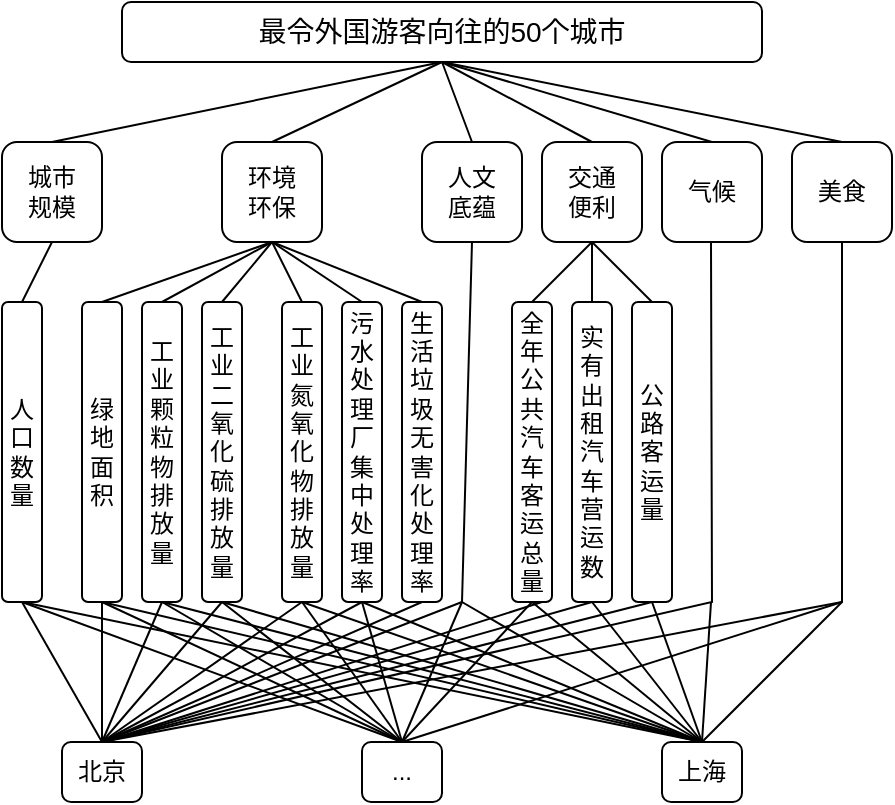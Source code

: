 <mxfile version="24.7.6">
  <diagram name="第 1 页" id="aR6fz9WEj9mcm1sEb_uZ">
    <mxGraphModel dx="1467" dy="790" grid="1" gridSize="10" guides="1" tooltips="1" connect="1" arrows="1" fold="1" page="1" pageScale="1" pageWidth="827" pageHeight="1169" math="0" shadow="0">
      <root>
        <mxCell id="0" />
        <mxCell id="1" parent="0" />
        <mxCell id="D0aGx_ihcFA379OP37kN-1" value="&lt;font style=&quot;font-size: 14px;&quot;&gt;最令外国游客向往的50个城市&lt;/font&gt;" style="rounded=1;whiteSpace=wrap;html=1;" vertex="1" parent="1">
          <mxGeometry x="160" y="180" width="320" height="30" as="geometry" />
        </mxCell>
        <mxCell id="D0aGx_ihcFA379OP37kN-2" value="城市&lt;div&gt;规模&lt;/div&gt;" style="rounded=1;whiteSpace=wrap;html=1;" vertex="1" parent="1">
          <mxGeometry x="100" y="250" width="50" height="50" as="geometry" />
        </mxCell>
        <mxCell id="D0aGx_ihcFA379OP37kN-3" value="环境&lt;div&gt;环保&lt;/div&gt;" style="rounded=1;whiteSpace=wrap;html=1;" vertex="1" parent="1">
          <mxGeometry x="210" y="250" width="50" height="50" as="geometry" />
        </mxCell>
        <mxCell id="D0aGx_ihcFA379OP37kN-4" value="人文&lt;div&gt;底蕴&lt;/div&gt;" style="rounded=1;whiteSpace=wrap;html=1;" vertex="1" parent="1">
          <mxGeometry x="310" y="250" width="50" height="50" as="geometry" />
        </mxCell>
        <mxCell id="D0aGx_ihcFA379OP37kN-5" value="交通&lt;div&gt;便利&lt;/div&gt;" style="rounded=1;whiteSpace=wrap;html=1;" vertex="1" parent="1">
          <mxGeometry x="370" y="250" width="50" height="50" as="geometry" />
        </mxCell>
        <mxCell id="D0aGx_ihcFA379OP37kN-6" value="气候" style="rounded=1;whiteSpace=wrap;html=1;" vertex="1" parent="1">
          <mxGeometry x="430" y="250" width="50" height="50" as="geometry" />
        </mxCell>
        <mxCell id="D0aGx_ihcFA379OP37kN-7" value="美食" style="rounded=1;whiteSpace=wrap;html=1;" vertex="1" parent="1">
          <mxGeometry x="495" y="250" width="50" height="50" as="geometry" />
        </mxCell>
        <mxCell id="D0aGx_ihcFA379OP37kN-8" value="" style="endArrow=none;html=1;rounded=0;entryX=0.5;entryY=1;entryDx=0;entryDy=0;exitX=0.5;exitY=0;exitDx=0;exitDy=0;" edge="1" parent="1" source="D0aGx_ihcFA379OP37kN-2" target="D0aGx_ihcFA379OP37kN-1">
          <mxGeometry width="50" height="50" relative="1" as="geometry">
            <mxPoint x="360" y="320" as="sourcePoint" />
            <mxPoint x="410" y="270" as="targetPoint" />
          </mxGeometry>
        </mxCell>
        <mxCell id="D0aGx_ihcFA379OP37kN-9" value="" style="endArrow=none;html=1;rounded=0;exitX=0.5;exitY=0;exitDx=0;exitDy=0;" edge="1" parent="1" source="D0aGx_ihcFA379OP37kN-3">
          <mxGeometry width="50" height="50" relative="1" as="geometry">
            <mxPoint x="155" y="260" as="sourcePoint" />
            <mxPoint x="320" y="210" as="targetPoint" />
          </mxGeometry>
        </mxCell>
        <mxCell id="D0aGx_ihcFA379OP37kN-10" value="" style="endArrow=none;html=1;rounded=0;exitX=0.5;exitY=0;exitDx=0;exitDy=0;entryX=0.5;entryY=1;entryDx=0;entryDy=0;" edge="1" parent="1" source="D0aGx_ihcFA379OP37kN-4" target="D0aGx_ihcFA379OP37kN-1">
          <mxGeometry width="50" height="50" relative="1" as="geometry">
            <mxPoint x="225" y="260" as="sourcePoint" />
            <mxPoint x="330" y="220" as="targetPoint" />
          </mxGeometry>
        </mxCell>
        <mxCell id="D0aGx_ihcFA379OP37kN-11" value="" style="endArrow=none;html=1;rounded=0;exitX=0.5;exitY=0;exitDx=0;exitDy=0;" edge="1" parent="1" source="D0aGx_ihcFA379OP37kN-5">
          <mxGeometry width="50" height="50" relative="1" as="geometry">
            <mxPoint x="295" y="260" as="sourcePoint" />
            <mxPoint x="320" y="210" as="targetPoint" />
          </mxGeometry>
        </mxCell>
        <mxCell id="D0aGx_ihcFA379OP37kN-12" value="" style="endArrow=none;html=1;rounded=0;exitX=0.5;exitY=0;exitDx=0;exitDy=0;" edge="1" parent="1" source="D0aGx_ihcFA379OP37kN-6">
          <mxGeometry width="50" height="50" relative="1" as="geometry">
            <mxPoint x="305" y="270" as="sourcePoint" />
            <mxPoint x="320" y="210" as="targetPoint" />
          </mxGeometry>
        </mxCell>
        <mxCell id="D0aGx_ihcFA379OP37kN-13" value="" style="endArrow=none;html=1;rounded=0;exitX=0.5;exitY=0;exitDx=0;exitDy=0;" edge="1" parent="1" source="D0aGx_ihcFA379OP37kN-7">
          <mxGeometry width="50" height="50" relative="1" as="geometry">
            <mxPoint x="315" y="280" as="sourcePoint" />
            <mxPoint x="320" y="210" as="targetPoint" />
          </mxGeometry>
        </mxCell>
        <mxCell id="D0aGx_ihcFA379OP37kN-14" value="人口&lt;span style=&quot;background-color: initial;&quot;&gt;数量&lt;/span&gt;" style="rounded=1;whiteSpace=wrap;html=1;" vertex="1" parent="1">
          <mxGeometry x="100" y="330" width="20" height="150" as="geometry" />
        </mxCell>
        <mxCell id="D0aGx_ihcFA379OP37kN-15" value="" style="endArrow=none;html=1;rounded=0;entryX=0.5;entryY=1;entryDx=0;entryDy=0;exitX=0.5;exitY=0;exitDx=0;exitDy=0;" edge="1" parent="1" source="D0aGx_ihcFA379OP37kN-14" target="D0aGx_ihcFA379OP37kN-2">
          <mxGeometry width="50" height="50" relative="1" as="geometry">
            <mxPoint x="220" y="450" as="sourcePoint" />
            <mxPoint x="270" y="400" as="targetPoint" />
          </mxGeometry>
        </mxCell>
        <mxCell id="D0aGx_ihcFA379OP37kN-23" value="绿地面积" style="rounded=1;whiteSpace=wrap;html=1;" vertex="1" parent="1">
          <mxGeometry x="140" y="330" width="20" height="150" as="geometry" />
        </mxCell>
        <mxCell id="D0aGx_ihcFA379OP37kN-24" value="" style="endArrow=none;html=1;rounded=0;entryX=0.5;entryY=1;entryDx=0;entryDy=0;exitX=0.5;exitY=0;exitDx=0;exitDy=0;" edge="1" parent="1" source="D0aGx_ihcFA379OP37kN-23" target="D0aGx_ihcFA379OP37kN-3">
          <mxGeometry width="50" height="50" relative="1" as="geometry">
            <mxPoint x="255" y="450" as="sourcePoint" />
            <mxPoint x="160" y="300" as="targetPoint" />
          </mxGeometry>
        </mxCell>
        <mxCell id="D0aGx_ihcFA379OP37kN-25" value="工业颗粒物排放量" style="rounded=1;whiteSpace=wrap;html=1;" vertex="1" parent="1">
          <mxGeometry x="170" y="330" width="20" height="150" as="geometry" />
        </mxCell>
        <mxCell id="D0aGx_ihcFA379OP37kN-26" value="" style="endArrow=none;html=1;rounded=0;entryX=0.5;entryY=1;entryDx=0;entryDy=0;exitX=0.5;exitY=0;exitDx=0;exitDy=0;" edge="1" parent="1" source="D0aGx_ihcFA379OP37kN-25" target="D0aGx_ihcFA379OP37kN-3">
          <mxGeometry width="50" height="50" relative="1" as="geometry">
            <mxPoint x="265" y="460" as="sourcePoint" />
            <mxPoint x="245" y="310" as="targetPoint" />
          </mxGeometry>
        </mxCell>
        <mxCell id="D0aGx_ihcFA379OP37kN-27" value="工业二氧化硫排放量" style="rounded=1;whiteSpace=wrap;html=1;" vertex="1" parent="1">
          <mxGeometry x="200" y="330" width="20" height="150" as="geometry" />
        </mxCell>
        <mxCell id="D0aGx_ihcFA379OP37kN-28" value="" style="endArrow=none;html=1;rounded=0;exitX=0.5;exitY=0;exitDx=0;exitDy=0;entryX=0.5;entryY=1;entryDx=0;entryDy=0;" edge="1" parent="1" source="D0aGx_ihcFA379OP37kN-27" target="D0aGx_ihcFA379OP37kN-3">
          <mxGeometry width="50" height="50" relative="1" as="geometry">
            <mxPoint x="275" y="470" as="sourcePoint" />
            <mxPoint x="240" y="300" as="targetPoint" />
          </mxGeometry>
        </mxCell>
        <mxCell id="D0aGx_ihcFA379OP37kN-29" value="工业氮氧化物排放量" style="rounded=1;whiteSpace=wrap;html=1;" vertex="1" parent="1">
          <mxGeometry x="240" y="330" width="20" height="150" as="geometry" />
        </mxCell>
        <mxCell id="D0aGx_ihcFA379OP37kN-30" value="" style="endArrow=none;html=1;rounded=0;exitX=0.5;exitY=0;exitDx=0;exitDy=0;entryX=0.5;entryY=1;entryDx=0;entryDy=0;" edge="1" parent="1" source="D0aGx_ihcFA379OP37kN-29" target="D0aGx_ihcFA379OP37kN-3">
          <mxGeometry width="50" height="50" relative="1" as="geometry">
            <mxPoint x="285" y="480" as="sourcePoint" />
            <mxPoint x="240" y="300" as="targetPoint" />
          </mxGeometry>
        </mxCell>
        <mxCell id="D0aGx_ihcFA379OP37kN-31" value="污水处理厂集中处理率" style="rounded=1;whiteSpace=wrap;html=1;" vertex="1" parent="1">
          <mxGeometry x="270" y="330" width="20" height="150" as="geometry" />
        </mxCell>
        <mxCell id="D0aGx_ihcFA379OP37kN-32" value="" style="endArrow=none;html=1;rounded=0;entryX=0.5;entryY=1;entryDx=0;entryDy=0;exitX=0.5;exitY=0;exitDx=0;exitDy=0;" edge="1" parent="1" source="D0aGx_ihcFA379OP37kN-31" target="D0aGx_ihcFA379OP37kN-3">
          <mxGeometry width="50" height="50" relative="1" as="geometry">
            <mxPoint x="295" y="490" as="sourcePoint" />
            <mxPoint x="275" y="340" as="targetPoint" />
          </mxGeometry>
        </mxCell>
        <mxCell id="D0aGx_ihcFA379OP37kN-33" value="生活垃圾无害化处理率" style="rounded=1;whiteSpace=wrap;html=1;" vertex="1" parent="1">
          <mxGeometry x="300" y="330" width="20" height="150" as="geometry" />
        </mxCell>
        <mxCell id="D0aGx_ihcFA379OP37kN-34" value="" style="endArrow=none;html=1;rounded=0;entryX=0.5;entryY=1;entryDx=0;entryDy=0;exitX=0.5;exitY=0;exitDx=0;exitDy=0;" edge="1" parent="1" source="D0aGx_ihcFA379OP37kN-33" target="D0aGx_ihcFA379OP37kN-3">
          <mxGeometry width="50" height="50" relative="1" as="geometry">
            <mxPoint x="400" y="450" as="sourcePoint" />
            <mxPoint x="380" y="300" as="targetPoint" />
          </mxGeometry>
        </mxCell>
        <mxCell id="D0aGx_ihcFA379OP37kN-36" value="全年公共汽车客运总量" style="rounded=1;whiteSpace=wrap;html=1;" vertex="1" parent="1">
          <mxGeometry x="355" y="330" width="20" height="150" as="geometry" />
        </mxCell>
        <mxCell id="D0aGx_ihcFA379OP37kN-37" value="" style="endArrow=none;html=1;rounded=0;exitX=0.5;exitY=0;exitDx=0;exitDy=0;entryX=0.5;entryY=1;entryDx=0;entryDy=0;" edge="1" parent="1" source="D0aGx_ihcFA379OP37kN-36">
          <mxGeometry width="50" height="50" relative="1" as="geometry">
            <mxPoint x="445" y="480" as="sourcePoint" />
            <mxPoint x="395" y="300" as="targetPoint" />
          </mxGeometry>
        </mxCell>
        <mxCell id="D0aGx_ihcFA379OP37kN-38" value="实有出租汽车营运数" style="rounded=1;whiteSpace=wrap;html=1;" vertex="1" parent="1">
          <mxGeometry x="385" y="330" width="20" height="150" as="geometry" />
        </mxCell>
        <mxCell id="D0aGx_ihcFA379OP37kN-39" value="" style="endArrow=none;html=1;rounded=0;entryX=0.5;entryY=1;entryDx=0;entryDy=0;exitX=0.5;exitY=0;exitDx=0;exitDy=0;" edge="1" parent="1" source="D0aGx_ihcFA379OP37kN-38">
          <mxGeometry width="50" height="50" relative="1" as="geometry">
            <mxPoint x="455" y="490" as="sourcePoint" />
            <mxPoint x="395" y="300" as="targetPoint" />
          </mxGeometry>
        </mxCell>
        <mxCell id="D0aGx_ihcFA379OP37kN-40" value="公路客运量" style="rounded=1;whiteSpace=wrap;html=1;" vertex="1" parent="1">
          <mxGeometry x="415" y="330" width="20" height="150" as="geometry" />
        </mxCell>
        <mxCell id="D0aGx_ihcFA379OP37kN-41" value="" style="endArrow=none;html=1;rounded=0;entryX=0.5;entryY=1;entryDx=0;entryDy=0;exitX=0.5;exitY=0;exitDx=0;exitDy=0;" edge="1" parent="1" source="D0aGx_ihcFA379OP37kN-40">
          <mxGeometry width="50" height="50" relative="1" as="geometry">
            <mxPoint x="560" y="450" as="sourcePoint" />
            <mxPoint x="395" y="300" as="targetPoint" />
          </mxGeometry>
        </mxCell>
        <mxCell id="D0aGx_ihcFA379OP37kN-42" value="" style="endArrow=none;html=1;rounded=0;entryX=0.5;entryY=1;entryDx=0;entryDy=0;exitX=0.5;exitY=0;exitDx=0;exitDy=0;" edge="1" parent="1" source="D0aGx_ihcFA379OP37kN-47" target="D0aGx_ihcFA379OP37kN-4">
          <mxGeometry width="50" height="50" relative="1" as="geometry">
            <mxPoint x="335" y="520" as="sourcePoint" />
            <mxPoint x="490" y="270" as="targetPoint" />
            <Array as="points">
              <mxPoint x="330" y="480" />
            </Array>
          </mxGeometry>
        </mxCell>
        <mxCell id="D0aGx_ihcFA379OP37kN-43" value="" style="endArrow=none;html=1;rounded=0;entryX=0.5;entryY=1;entryDx=0;entryDy=0;exitX=0.5;exitY=0;exitDx=0;exitDy=0;" edge="1" parent="1" source="D0aGx_ihcFA379OP37kN-47">
          <mxGeometry width="50" height="50" relative="1" as="geometry">
            <mxPoint x="180" y="590" as="sourcePoint" />
            <mxPoint x="454.5" y="300" as="targetPoint" />
            <Array as="points">
              <mxPoint x="455" y="480" />
            </Array>
          </mxGeometry>
        </mxCell>
        <mxCell id="D0aGx_ihcFA379OP37kN-44" value="" style="endArrow=none;html=1;rounded=0;exitX=0.5;exitY=0;exitDx=0;exitDy=0;entryX=0.5;entryY=1;entryDx=0;entryDy=0;" edge="1" parent="1" source="D0aGx_ihcFA379OP37kN-47" target="D0aGx_ihcFA379OP37kN-7">
          <mxGeometry width="50" height="50" relative="1" as="geometry">
            <mxPoint x="514.5" y="520" as="sourcePoint" />
            <mxPoint x="520" y="320" as="targetPoint" />
            <Array as="points">
              <mxPoint x="520" y="480" />
            </Array>
          </mxGeometry>
        </mxCell>
        <mxCell id="D0aGx_ihcFA379OP37kN-46" value="" style="endArrow=none;html=1;rounded=0;exitX=0.5;exitY=1;exitDx=0;exitDy=0;entryX=0.5;entryY=0;entryDx=0;entryDy=0;" edge="1" parent="1" source="D0aGx_ihcFA379OP37kN-14" target="D0aGx_ihcFA379OP37kN-47">
          <mxGeometry width="50" height="50" relative="1" as="geometry">
            <mxPoint x="110" y="520" as="sourcePoint" />
            <mxPoint x="80" y="550" as="targetPoint" />
          </mxGeometry>
        </mxCell>
        <mxCell id="D0aGx_ihcFA379OP37kN-47" value="北京" style="rounded=1;whiteSpace=wrap;html=1;" vertex="1" parent="1">
          <mxGeometry x="130" y="550" width="40" height="30" as="geometry" />
        </mxCell>
        <mxCell id="D0aGx_ihcFA379OP37kN-48" value="" style="endArrow=none;html=1;rounded=0;exitX=0.5;exitY=1;exitDx=0;exitDy=0;entryX=0.5;entryY=0;entryDx=0;entryDy=0;" edge="1" parent="1" source="D0aGx_ihcFA379OP37kN-23" target="D0aGx_ihcFA379OP37kN-47">
          <mxGeometry width="50" height="50" relative="1" as="geometry">
            <mxPoint x="120" y="490" as="sourcePoint" />
            <mxPoint x="90" y="560" as="targetPoint" />
          </mxGeometry>
        </mxCell>
        <mxCell id="D0aGx_ihcFA379OP37kN-49" value="" style="endArrow=none;html=1;rounded=0;exitX=0.5;exitY=1;exitDx=0;exitDy=0;entryX=0.5;entryY=0;entryDx=0;entryDy=0;" edge="1" parent="1" target="D0aGx_ihcFA379OP37kN-47">
          <mxGeometry width="50" height="50" relative="1" as="geometry">
            <mxPoint x="180" y="480" as="sourcePoint" />
            <mxPoint x="150" y="550" as="targetPoint" />
          </mxGeometry>
        </mxCell>
        <mxCell id="D0aGx_ihcFA379OP37kN-50" value="" style="endArrow=none;html=1;rounded=0;exitX=0.5;exitY=1;exitDx=0;exitDy=0;entryX=0.5;entryY=0;entryDx=0;entryDy=0;" edge="1" parent="1" source="D0aGx_ihcFA379OP37kN-27" target="D0aGx_ihcFA379OP37kN-47">
          <mxGeometry width="50" height="50" relative="1" as="geometry">
            <mxPoint x="140" y="510" as="sourcePoint" />
            <mxPoint x="80" y="550" as="targetPoint" />
          </mxGeometry>
        </mxCell>
        <mxCell id="D0aGx_ihcFA379OP37kN-51" value="" style="endArrow=none;html=1;rounded=0;exitX=0.5;exitY=1;exitDx=0;exitDy=0;entryX=0.5;entryY=0;entryDx=0;entryDy=0;" edge="1" parent="1" source="D0aGx_ihcFA379OP37kN-29" target="D0aGx_ihcFA379OP37kN-47">
          <mxGeometry width="50" height="50" relative="1" as="geometry">
            <mxPoint x="150" y="520" as="sourcePoint" />
            <mxPoint x="80" y="550" as="targetPoint" />
          </mxGeometry>
        </mxCell>
        <mxCell id="D0aGx_ihcFA379OP37kN-52" value="" style="endArrow=none;html=1;rounded=0;exitX=0.5;exitY=1;exitDx=0;exitDy=0;entryX=0.5;entryY=0;entryDx=0;entryDy=0;" edge="1" parent="1" source="D0aGx_ihcFA379OP37kN-31" target="D0aGx_ihcFA379OP37kN-47">
          <mxGeometry width="50" height="50" relative="1" as="geometry">
            <mxPoint x="160" y="530" as="sourcePoint" />
            <mxPoint x="130" y="600" as="targetPoint" />
          </mxGeometry>
        </mxCell>
        <mxCell id="D0aGx_ihcFA379OP37kN-53" value="" style="endArrow=none;html=1;rounded=0;entryX=0.5;entryY=0;entryDx=0;entryDy=0;" edge="1" parent="1" target="D0aGx_ihcFA379OP37kN-47">
          <mxGeometry width="50" height="50" relative="1" as="geometry">
            <mxPoint x="310" y="480" as="sourcePoint" />
            <mxPoint x="140" y="610" as="targetPoint" />
          </mxGeometry>
        </mxCell>
        <mxCell id="D0aGx_ihcFA379OP37kN-72" value="" style="endArrow=none;html=1;rounded=0;exitX=0.5;exitY=0;exitDx=0;exitDy=0;" edge="1" parent="1" source="D0aGx_ihcFA379OP37kN-74">
          <mxGeometry width="50" height="50" relative="1" as="geometry">
            <mxPoint x="210.0" y="550.0" as="sourcePoint" />
            <mxPoint x="520" y="480" as="targetPoint" />
          </mxGeometry>
        </mxCell>
        <mxCell id="D0aGx_ihcFA379OP37kN-73" value="" style="endArrow=none;html=1;rounded=0;entryX=0.5;entryY=0;entryDx=0;entryDy=0;" edge="1" parent="1" target="D0aGx_ihcFA379OP37kN-74">
          <mxGeometry width="50" height="50" relative="1" as="geometry">
            <mxPoint x="110" y="480" as="sourcePoint" />
            <mxPoint x="410" y="540" as="targetPoint" />
          </mxGeometry>
        </mxCell>
        <mxCell id="D0aGx_ihcFA379OP37kN-74" value="..." style="rounded=1;whiteSpace=wrap;html=1;" vertex="1" parent="1">
          <mxGeometry x="280" y="550" width="40" height="30" as="geometry" />
        </mxCell>
        <mxCell id="D0aGx_ihcFA379OP37kN-75" value="" style="endArrow=none;html=1;rounded=0;entryX=0.5;entryY=0;entryDx=0;entryDy=0;" edge="1" parent="1" target="D0aGx_ihcFA379OP37kN-74">
          <mxGeometry width="50" height="50" relative="1" as="geometry">
            <mxPoint x="150" y="480" as="sourcePoint" />
            <mxPoint x="420" y="550" as="targetPoint" />
          </mxGeometry>
        </mxCell>
        <mxCell id="D0aGx_ihcFA379OP37kN-76" value="" style="endArrow=none;html=1;rounded=0;entryX=0.5;entryY=0;entryDx=0;entryDy=0;" edge="1" parent="1" target="D0aGx_ihcFA379OP37kN-74">
          <mxGeometry width="50" height="50" relative="1" as="geometry">
            <mxPoint x="180" y="480" as="sourcePoint" />
            <mxPoint x="480" y="540" as="targetPoint" />
          </mxGeometry>
        </mxCell>
        <mxCell id="D0aGx_ihcFA379OP37kN-77" value="" style="endArrow=none;html=1;rounded=0;entryX=0.5;entryY=0;entryDx=0;entryDy=0;" edge="1" parent="1" target="D0aGx_ihcFA379OP37kN-74">
          <mxGeometry width="50" height="50" relative="1" as="geometry">
            <mxPoint x="210" y="480" as="sourcePoint" />
            <mxPoint x="410" y="540" as="targetPoint" />
          </mxGeometry>
        </mxCell>
        <mxCell id="D0aGx_ihcFA379OP37kN-78" value="" style="endArrow=none;html=1;rounded=0;entryX=0.5;entryY=0;entryDx=0;entryDy=0;" edge="1" parent="1" target="D0aGx_ihcFA379OP37kN-74">
          <mxGeometry width="50" height="50" relative="1" as="geometry">
            <mxPoint x="250" y="480" as="sourcePoint" />
            <mxPoint x="410" y="540" as="targetPoint" />
          </mxGeometry>
        </mxCell>
        <mxCell id="D0aGx_ihcFA379OP37kN-79" value="" style="endArrow=none;html=1;rounded=0;entryX=0.5;entryY=0;entryDx=0;entryDy=0;" edge="1" parent="1" target="D0aGx_ihcFA379OP37kN-74">
          <mxGeometry width="50" height="50" relative="1" as="geometry">
            <mxPoint x="280" y="480" as="sourcePoint" />
            <mxPoint x="460" y="590" as="targetPoint" />
          </mxGeometry>
        </mxCell>
        <mxCell id="D0aGx_ihcFA379OP37kN-80" value="" style="endArrow=none;html=1;rounded=0;entryX=0.5;entryY=0;entryDx=0;entryDy=0;" edge="1" parent="1" target="D0aGx_ihcFA379OP37kN-74">
          <mxGeometry width="50" height="50" relative="1" as="geometry">
            <mxPoint x="330" y="480" as="sourcePoint" />
            <mxPoint x="470" y="600" as="targetPoint" />
          </mxGeometry>
        </mxCell>
        <mxCell id="D0aGx_ihcFA379OP37kN-81" value="" style="endArrow=none;html=1;rounded=0;exitX=0.5;exitY=1;exitDx=0;exitDy=0;entryX=0.5;entryY=0;entryDx=0;entryDy=0;" edge="1" parent="1" target="D0aGx_ihcFA379OP37kN-82" source="D0aGx_ihcFA379OP37kN-14">
          <mxGeometry width="50" height="50" relative="1" as="geometry">
            <mxPoint x="440" y="470" as="sourcePoint" />
            <mxPoint x="465" y="540" as="targetPoint" />
          </mxGeometry>
        </mxCell>
        <mxCell id="D0aGx_ihcFA379OP37kN-82" value="上海" style="rounded=1;whiteSpace=wrap;html=1;" vertex="1" parent="1">
          <mxGeometry x="430" y="550" width="40" height="30" as="geometry" />
        </mxCell>
        <mxCell id="D0aGx_ihcFA379OP37kN-83" value="" style="endArrow=none;html=1;rounded=0;entryX=0.5;entryY=0;entryDx=0;entryDy=0;" edge="1" parent="1" target="D0aGx_ihcFA379OP37kN-82">
          <mxGeometry width="50" height="50" relative="1" as="geometry">
            <mxPoint x="150" y="480" as="sourcePoint" />
            <mxPoint x="475" y="550" as="targetPoint" />
          </mxGeometry>
        </mxCell>
        <mxCell id="D0aGx_ihcFA379OP37kN-84" value="" style="endArrow=none;html=1;rounded=0;exitX=0.5;exitY=1;exitDx=0;exitDy=0;entryX=0.5;entryY=0;entryDx=0;entryDy=0;" edge="1" parent="1" target="D0aGx_ihcFA379OP37kN-82" source="D0aGx_ihcFA379OP37kN-25">
          <mxGeometry width="50" height="50" relative="1" as="geometry">
            <mxPoint x="510" y="470" as="sourcePoint" />
            <mxPoint x="535" y="540" as="targetPoint" />
          </mxGeometry>
        </mxCell>
        <mxCell id="D0aGx_ihcFA379OP37kN-85" value="" style="endArrow=none;html=1;rounded=0;entryX=0.5;entryY=0;entryDx=0;entryDy=0;exitX=0.5;exitY=1;exitDx=0;exitDy=0;" edge="1" parent="1" target="D0aGx_ihcFA379OP37kN-82" source="D0aGx_ihcFA379OP37kN-27">
          <mxGeometry width="50" height="50" relative="1" as="geometry">
            <mxPoint x="540" y="470" as="sourcePoint" />
            <mxPoint x="465" y="540" as="targetPoint" />
          </mxGeometry>
        </mxCell>
        <mxCell id="D0aGx_ihcFA379OP37kN-86" value="" style="endArrow=none;html=1;rounded=0;entryX=0.5;entryY=0;entryDx=0;entryDy=0;" edge="1" parent="1" target="D0aGx_ihcFA379OP37kN-82">
          <mxGeometry width="50" height="50" relative="1" as="geometry">
            <mxPoint x="250" y="480" as="sourcePoint" />
            <mxPoint x="465" y="540" as="targetPoint" />
          </mxGeometry>
        </mxCell>
        <mxCell id="D0aGx_ihcFA379OP37kN-87" value="" style="endArrow=none;html=1;rounded=0;entryX=0.5;entryY=0;entryDx=0;entryDy=0;" edge="1" parent="1" target="D0aGx_ihcFA379OP37kN-82">
          <mxGeometry width="50" height="50" relative="1" as="geometry">
            <mxPoint x="280" y="480" as="sourcePoint" />
            <mxPoint x="515" y="590" as="targetPoint" />
          </mxGeometry>
        </mxCell>
        <mxCell id="D0aGx_ihcFA379OP37kN-88" value="" style="endArrow=none;html=1;rounded=0;entryX=0.5;entryY=0;entryDx=0;entryDy=0;" edge="1" parent="1" target="D0aGx_ihcFA379OP37kN-82">
          <mxGeometry width="50" height="50" relative="1" as="geometry">
            <mxPoint x="330" y="480" as="sourcePoint" />
            <mxPoint x="525" y="600" as="targetPoint" />
          </mxGeometry>
        </mxCell>
        <mxCell id="D0aGx_ihcFA379OP37kN-89" value="" style="endArrow=none;html=1;rounded=0;exitX=0.5;exitY=0;exitDx=0;exitDy=0;" edge="1" parent="1" source="D0aGx_ihcFA379OP37kN-82">
          <mxGeometry width="50" height="50" relative="1" as="geometry">
            <mxPoint x="580" y="500" as="sourcePoint" />
            <mxPoint x="454.5" y="480" as="targetPoint" />
          </mxGeometry>
        </mxCell>
        <mxCell id="D0aGx_ihcFA379OP37kN-90" value="" style="endArrow=none;html=1;rounded=0;exitX=0.5;exitY=0;exitDx=0;exitDy=0;" edge="1" parent="1" source="D0aGx_ihcFA379OP37kN-82">
          <mxGeometry width="50" height="50" relative="1" as="geometry">
            <mxPoint x="475" y="550" as="sourcePoint" />
            <mxPoint x="520" y="480" as="targetPoint" />
          </mxGeometry>
        </mxCell>
        <mxCell id="D0aGx_ihcFA379OP37kN-91" value="" style="endArrow=none;html=1;rounded=0;exitX=0.5;exitY=0;exitDx=0;exitDy=0;entryX=0.5;entryY=1;entryDx=0;entryDy=0;" edge="1" parent="1" source="D0aGx_ihcFA379OP37kN-74" target="D0aGx_ihcFA379OP37kN-36">
          <mxGeometry width="50" height="50" relative="1" as="geometry">
            <mxPoint x="430" y="540" as="sourcePoint" />
            <mxPoint x="480" y="490" as="targetPoint" />
          </mxGeometry>
        </mxCell>
        <mxCell id="D0aGx_ihcFA379OP37kN-92" value="" style="endArrow=none;html=1;rounded=0;exitX=0.5;exitY=0;exitDx=0;exitDy=0;entryX=0.5;entryY=1;entryDx=0;entryDy=0;" edge="1" parent="1" source="D0aGx_ihcFA379OP37kN-82" target="D0aGx_ihcFA379OP37kN-36">
          <mxGeometry width="50" height="50" relative="1" as="geometry">
            <mxPoint x="345" y="560" as="sourcePoint" />
            <mxPoint x="530" y="490" as="targetPoint" />
          </mxGeometry>
        </mxCell>
        <mxCell id="D0aGx_ihcFA379OP37kN-93" value="" style="endArrow=none;html=1;rounded=0;entryX=0.5;entryY=1;entryDx=0;entryDy=0;exitX=0.5;exitY=0;exitDx=0;exitDy=0;" edge="1" parent="1" source="D0aGx_ihcFA379OP37kN-82" target="D0aGx_ihcFA379OP37kN-38">
          <mxGeometry width="50" height="50" relative="1" as="geometry">
            <mxPoint x="500" y="550" as="sourcePoint" />
            <mxPoint x="540" y="500" as="targetPoint" />
          </mxGeometry>
        </mxCell>
        <mxCell id="D0aGx_ihcFA379OP37kN-94" value="" style="endArrow=none;html=1;rounded=0;exitX=0.5;exitY=0;exitDx=0;exitDy=0;entryX=0.5;entryY=1;entryDx=0;entryDy=0;" edge="1" parent="1" source="D0aGx_ihcFA379OP37kN-82" target="D0aGx_ihcFA379OP37kN-40">
          <mxGeometry width="50" height="50" relative="1" as="geometry">
            <mxPoint x="365" y="580" as="sourcePoint" />
            <mxPoint x="550" y="510" as="targetPoint" />
          </mxGeometry>
        </mxCell>
        <mxCell id="D0aGx_ihcFA379OP37kN-95" value="" style="endArrow=none;html=1;rounded=0;exitX=0.558;exitY=-0.022;exitDx=0;exitDy=0;exitPerimeter=0;" edge="1" parent="1" source="D0aGx_ihcFA379OP37kN-47">
          <mxGeometry width="50" height="50" relative="1" as="geometry">
            <mxPoint x="130" y="550" as="sourcePoint" />
            <mxPoint x="370" y="480" as="targetPoint" />
          </mxGeometry>
        </mxCell>
        <mxCell id="D0aGx_ihcFA379OP37kN-96" value="" style="endArrow=none;html=1;rounded=0;entryX=0.5;entryY=1;entryDx=0;entryDy=0;exitX=0.5;exitY=0;exitDx=0;exitDy=0;" edge="1" parent="1" source="D0aGx_ihcFA379OP37kN-47" target="D0aGx_ihcFA379OP37kN-38">
          <mxGeometry width="50" height="50" relative="1" as="geometry">
            <mxPoint x="140" y="560" as="sourcePoint" />
            <mxPoint x="380" y="490" as="targetPoint" />
          </mxGeometry>
        </mxCell>
        <mxCell id="D0aGx_ihcFA379OP37kN-97" value="" style="endArrow=none;html=1;rounded=0;entryX=0.5;entryY=1;entryDx=0;entryDy=0;exitX=0.5;exitY=0;exitDx=0;exitDy=0;" edge="1" parent="1" source="D0aGx_ihcFA379OP37kN-47" target="D0aGx_ihcFA379OP37kN-40">
          <mxGeometry width="50" height="50" relative="1" as="geometry">
            <mxPoint x="140" y="560" as="sourcePoint" />
            <mxPoint x="405" y="490" as="targetPoint" />
          </mxGeometry>
        </mxCell>
      </root>
    </mxGraphModel>
  </diagram>
</mxfile>

